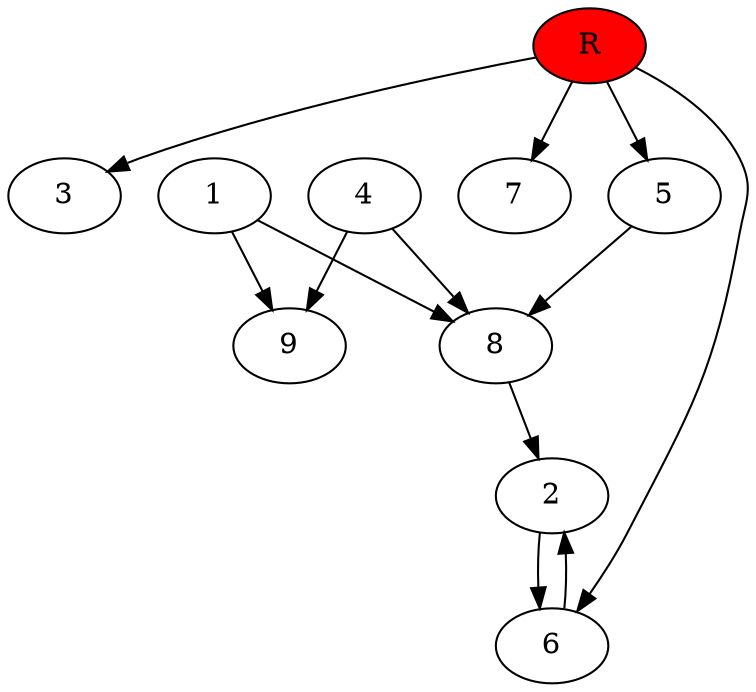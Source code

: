 digraph prb7919 {
	1
	2
	3
	4
	5
	6
	7
	8
	R [fillcolor="#ff0000" style=filled]
	1 -> 8
	1 -> 9
	2 -> 6
	4 -> 8
	4 -> 9
	5 -> 8
	6 -> 2
	8 -> 2
	R -> 3
	R -> 5
	R -> 6
	R -> 7
}
